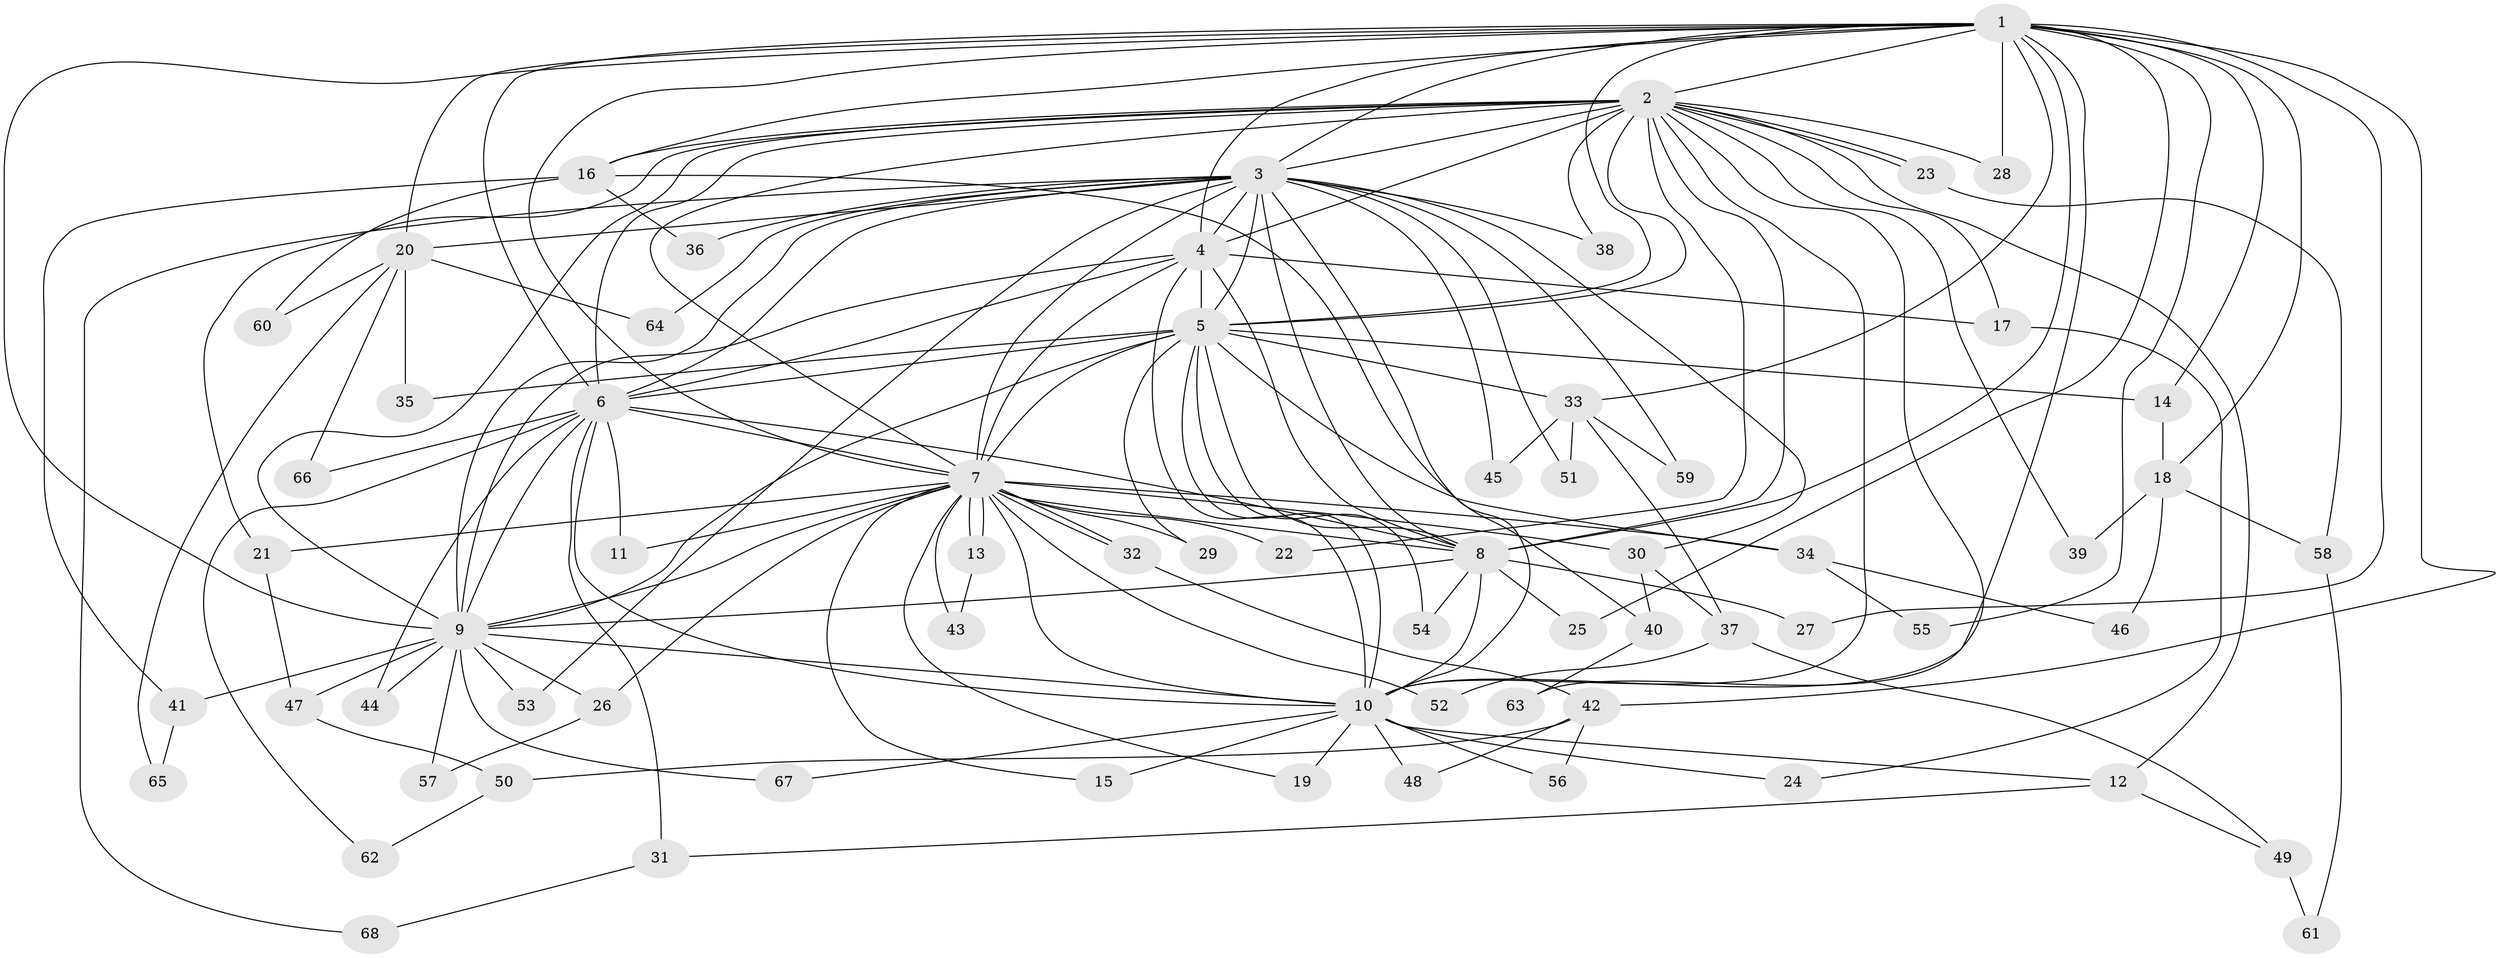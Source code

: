 // Generated by graph-tools (version 1.1) at 2025/14/03/09/25 04:14:14]
// undirected, 68 vertices, 161 edges
graph export_dot {
graph [start="1"]
  node [color=gray90,style=filled];
  1;
  2;
  3;
  4;
  5;
  6;
  7;
  8;
  9;
  10;
  11;
  12;
  13;
  14;
  15;
  16;
  17;
  18;
  19;
  20;
  21;
  22;
  23;
  24;
  25;
  26;
  27;
  28;
  29;
  30;
  31;
  32;
  33;
  34;
  35;
  36;
  37;
  38;
  39;
  40;
  41;
  42;
  43;
  44;
  45;
  46;
  47;
  48;
  49;
  50;
  51;
  52;
  53;
  54;
  55;
  56;
  57;
  58;
  59;
  60;
  61;
  62;
  63;
  64;
  65;
  66;
  67;
  68;
  1 -- 2;
  1 -- 3;
  1 -- 4;
  1 -- 5;
  1 -- 6;
  1 -- 7;
  1 -- 8;
  1 -- 9;
  1 -- 10;
  1 -- 14;
  1 -- 16;
  1 -- 18;
  1 -- 20;
  1 -- 25;
  1 -- 27;
  1 -- 28;
  1 -- 33;
  1 -- 42;
  1 -- 55;
  2 -- 3;
  2 -- 4;
  2 -- 5;
  2 -- 6;
  2 -- 7;
  2 -- 8;
  2 -- 9;
  2 -- 10;
  2 -- 12;
  2 -- 16;
  2 -- 17;
  2 -- 21;
  2 -- 22;
  2 -- 23;
  2 -- 23;
  2 -- 28;
  2 -- 38;
  2 -- 39;
  2 -- 63;
  3 -- 4;
  3 -- 5;
  3 -- 6;
  3 -- 7;
  3 -- 8;
  3 -- 9;
  3 -- 10;
  3 -- 20;
  3 -- 30;
  3 -- 36;
  3 -- 38;
  3 -- 45;
  3 -- 51;
  3 -- 53;
  3 -- 59;
  3 -- 64;
  3 -- 68;
  4 -- 5;
  4 -- 6;
  4 -- 7;
  4 -- 8;
  4 -- 9;
  4 -- 10;
  4 -- 17;
  5 -- 6;
  5 -- 7;
  5 -- 8;
  5 -- 9;
  5 -- 10;
  5 -- 14;
  5 -- 29;
  5 -- 33;
  5 -- 34;
  5 -- 35;
  5 -- 54;
  6 -- 7;
  6 -- 8;
  6 -- 9;
  6 -- 10;
  6 -- 11;
  6 -- 31;
  6 -- 44;
  6 -- 62;
  6 -- 66;
  7 -- 8;
  7 -- 9;
  7 -- 10;
  7 -- 11;
  7 -- 13;
  7 -- 13;
  7 -- 15;
  7 -- 19;
  7 -- 21;
  7 -- 22;
  7 -- 26;
  7 -- 29;
  7 -- 30;
  7 -- 32;
  7 -- 32;
  7 -- 34;
  7 -- 43;
  7 -- 52;
  8 -- 9;
  8 -- 10;
  8 -- 25;
  8 -- 27;
  8 -- 54;
  9 -- 10;
  9 -- 26;
  9 -- 41;
  9 -- 44;
  9 -- 47;
  9 -- 53;
  9 -- 57;
  9 -- 67;
  10 -- 12;
  10 -- 15;
  10 -- 19;
  10 -- 24;
  10 -- 48;
  10 -- 56;
  10 -- 67;
  12 -- 31;
  12 -- 49;
  13 -- 43;
  14 -- 18;
  16 -- 36;
  16 -- 40;
  16 -- 41;
  16 -- 60;
  17 -- 24;
  18 -- 39;
  18 -- 46;
  18 -- 58;
  20 -- 35;
  20 -- 60;
  20 -- 64;
  20 -- 65;
  20 -- 66;
  21 -- 47;
  23 -- 58;
  26 -- 57;
  30 -- 37;
  30 -- 40;
  31 -- 68;
  32 -- 42;
  33 -- 37;
  33 -- 45;
  33 -- 51;
  33 -- 59;
  34 -- 46;
  34 -- 55;
  37 -- 49;
  37 -- 52;
  40 -- 63;
  41 -- 65;
  42 -- 48;
  42 -- 50;
  42 -- 56;
  47 -- 50;
  49 -- 61;
  50 -- 62;
  58 -- 61;
}
